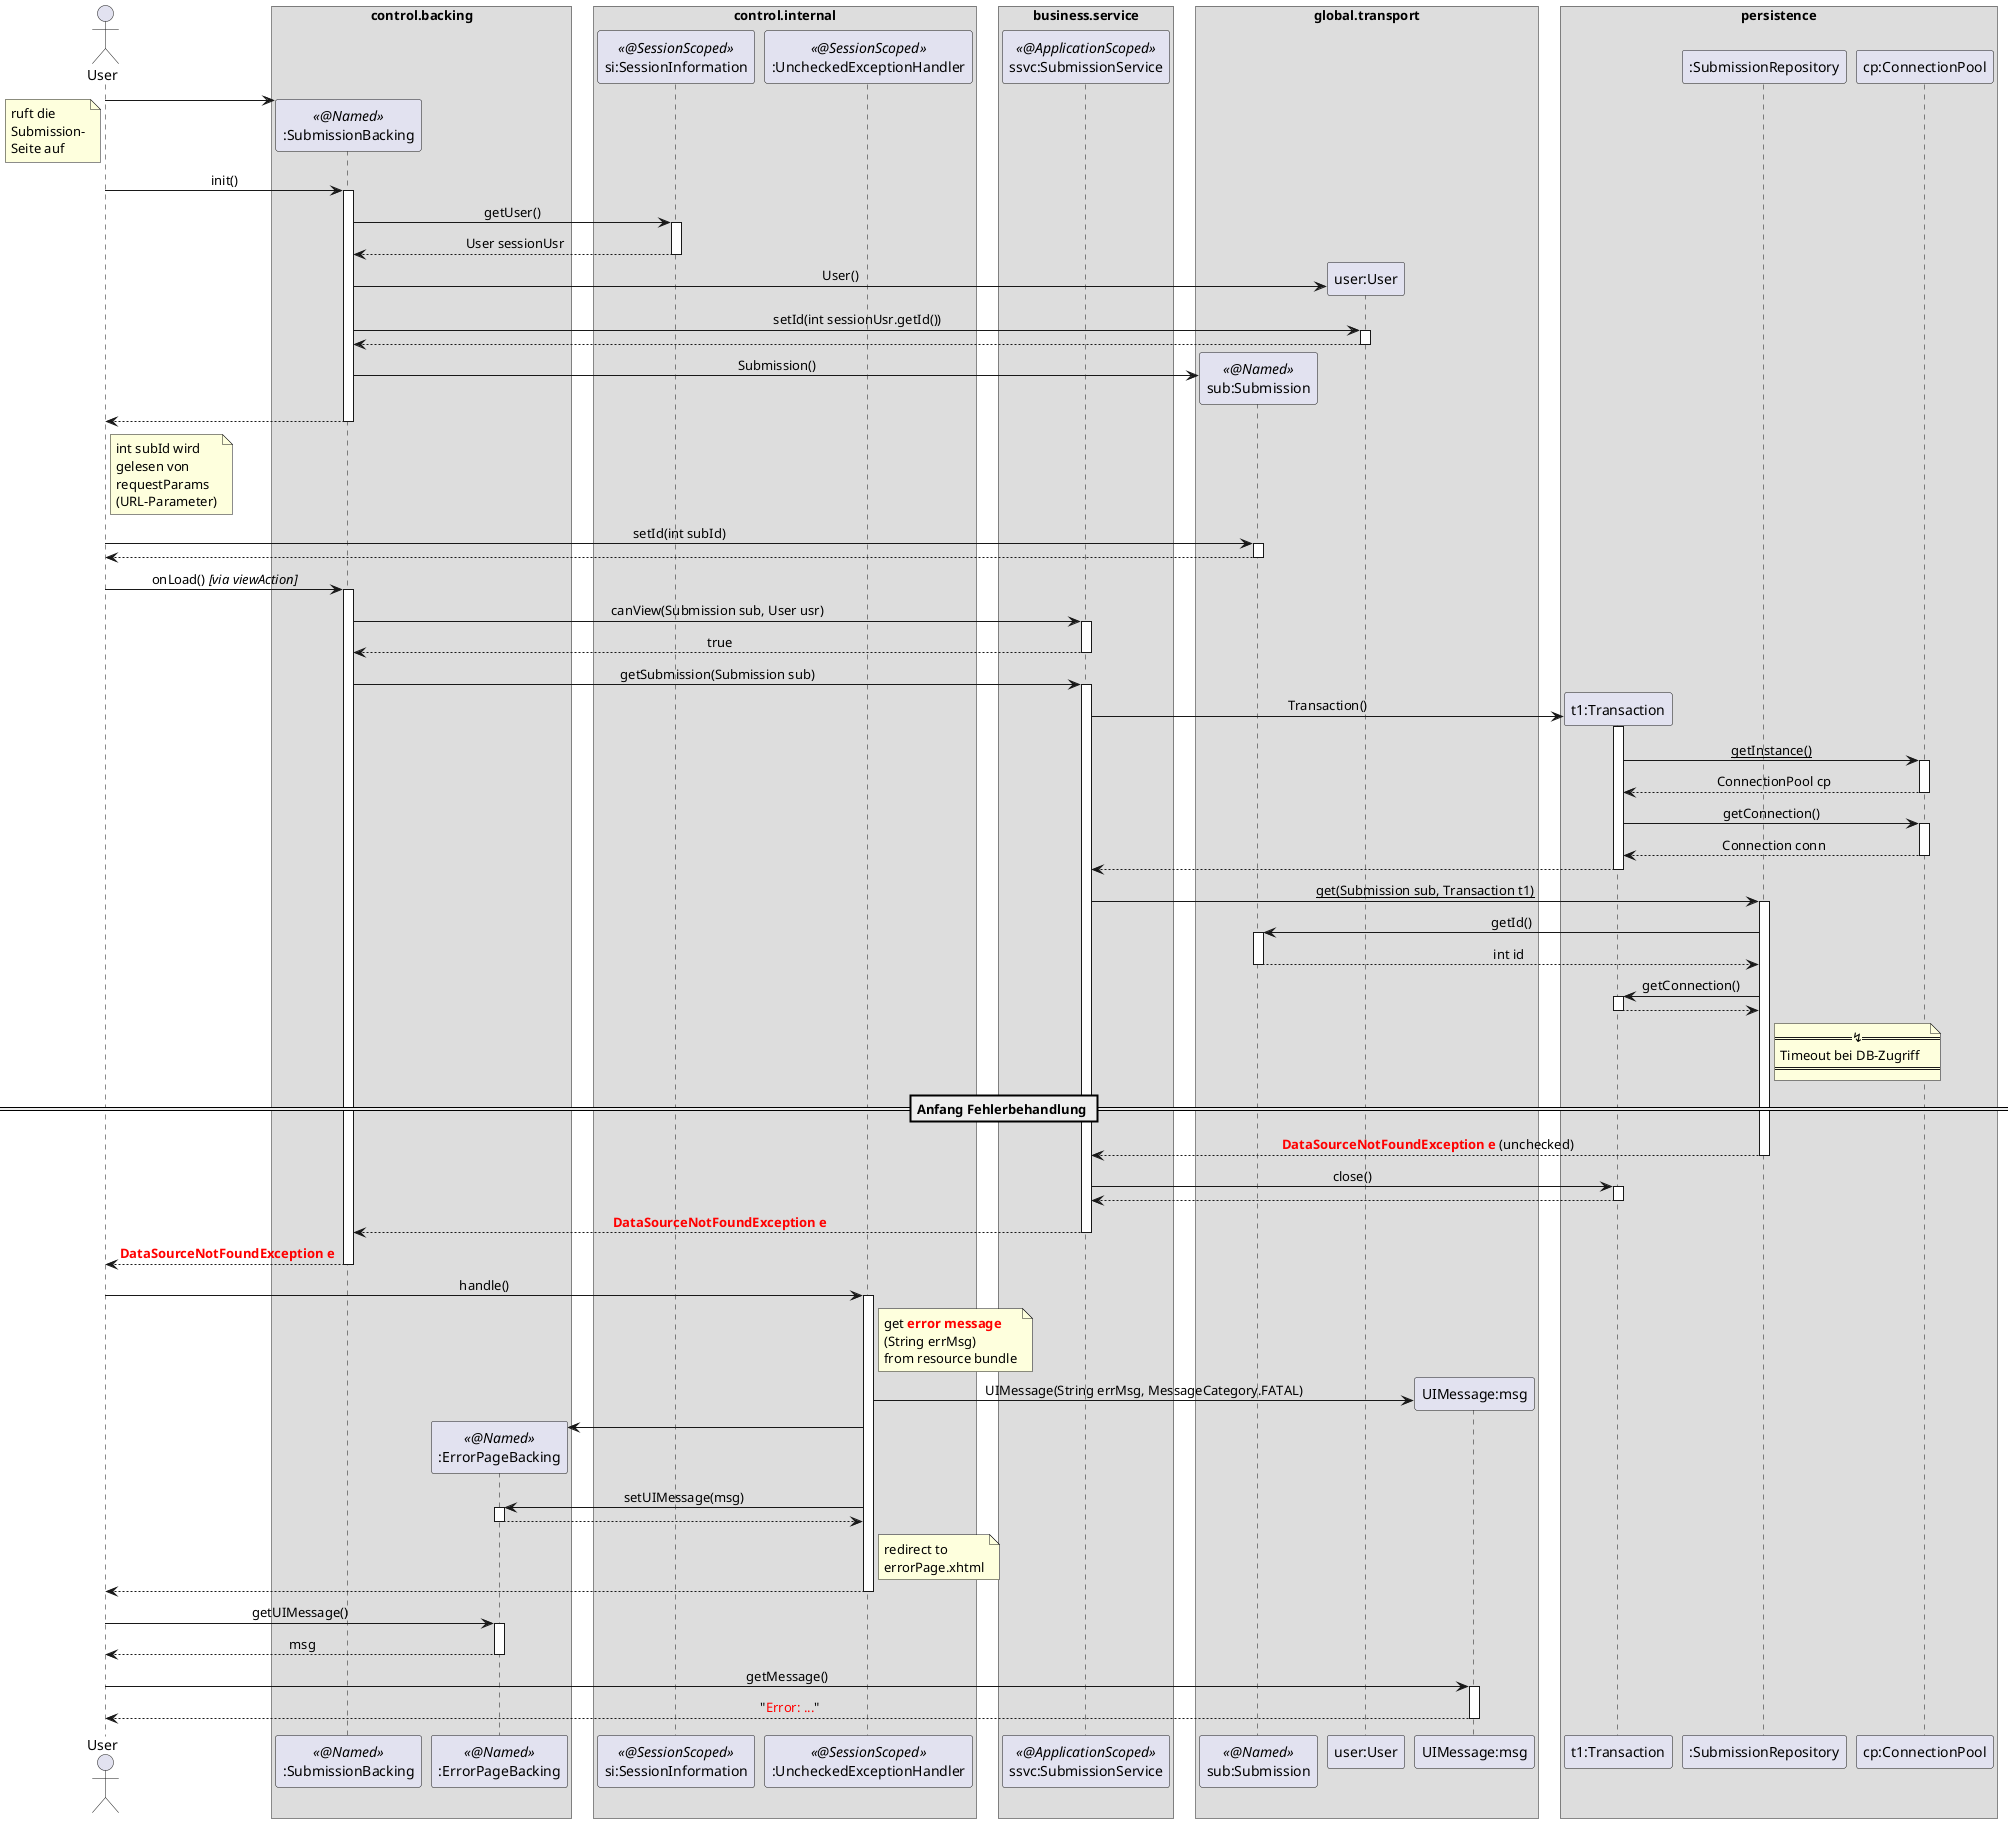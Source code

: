 @startuml
'https://plantuml.com/sequence-diagram

'!theme aws-orange
skinparam sequenceMessageAlign center
skinparam BoxPadding 10
'skinparam LifelineStrategy nosolid
'autonumber
'autoactivate on
'hide footbox

actor User as user

box "control.backing"
    participant ":SubmissionBacking" as sb << @Named >>
    participant ":ErrorPageBacking" as epb << @Named >>
end box
'box "???"
'    participant ":ResourceBundle" as rscBundle
'end box
box "control.internal"
    participant "si:SessionInformation" as si << @SessionScoped >>
    participant ":UncheckedExceptionHandler" as eh << @SessionScoped >>
end box
box "control.validation"
end box
box "business.service"
    participant "ssvc:SubmissionService" as ssvc << @ApplicationScoped >>
end box
box "global.transport"
    participant "sub:Submission" as sub << @Named >>
    participant "user:User" as usr
    participant "UIMessage:msg" as msg
end box
box persistence
    participant "t1:Transaction" as t1
    participant ":SubmissionRepository" as sr
    participant "cp:ConnectionPool" as cp
end box

create sb
user -> sb
note left
    ruft die
    Submission-
    Seite auf
end note
user -> sb : init()
activate sb
    sb -> si ++ : getUser()
    return User sessionUsr
    sb -> usr ** : User()
    sb -> usr ++ : setId(int sessionUsr.getId())
    return
    sb -> sub ** : Submission()
return

note right of user
    int subId wird
    gelesen von
    requestParams
    (URL-Parameter)
end note
user -> sub ++ : setId(int subId)
return


user -> sb ++ : onLoad() //[via viewAction]//
    sb -> ssvc ++ : canView(Submission sub, User usr)
    return true

    sb -> ssvc : getSubmission(Submission sub)
    activate ssvc
        ssvc -> t1 ** : Transaction()
        activate t1
            t1 -> cp : __getInstance()__
            activate cp
            return ConnectionPool cp
            t1 -> cp : getConnection()
            activate cp
            return Connection conn
        return
        ssvc -> sr : __get(Submission sub, Transaction t1)__
        activate sr
            sr -> sub : getId()
            activate sub
            return int id
            sr -> t1 ++ : getConnection()
            return
        note right of sr
        == ↯ ==
        Timeout bei DB-Zugriff
        ====
        end note

== Anfang Fehlerbehandlung ==
        return <font color=red><b>DataSourceNotFoundException e</b></font> (unchecked)

        ssvc -> t1 ++ : close()
        return

    return <font color=red><b>DataSourceNotFoundException e
return <font color=red><b>DataSourceNotFoundException e

user -> eh ++ : handle()
    note right of eh
    get <font color=red><b>error</b></font> <font color=red><b>message</b></font>
    (String errMsg)
    from resource bundle
    end note

    eh -> msg ** : UIMessage(String errMsg, MessageCategory.FATAL)

    eh -> epb **
    eh -> epb ++ : setUIMessage(msg)
    return

    note right of eh
    redirect to
    errorPage.xhtml
    end note

return

user -> epb ++ : getUIMessage()
return msg
user -> msg ++ : getMessage()
return "<font color=red>Error: ...</font>"

'note left
'Die Ablehnung war
'nicht erfolgreich
'end note


@enduml